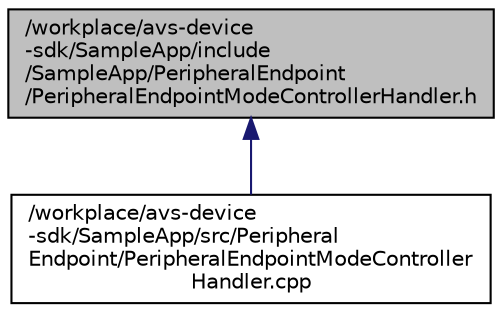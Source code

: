 digraph "/workplace/avs-device-sdk/SampleApp/include/SampleApp/PeripheralEndpoint/PeripheralEndpointModeControllerHandler.h"
{
  edge [fontname="Helvetica",fontsize="10",labelfontname="Helvetica",labelfontsize="10"];
  node [fontname="Helvetica",fontsize="10",shape=record];
  Node47 [label="/workplace/avs-device\l-sdk/SampleApp/include\l/SampleApp/PeripheralEndpoint\l/PeripheralEndpointModeControllerHandler.h",height=0.2,width=0.4,color="black", fillcolor="grey75", style="filled", fontcolor="black"];
  Node47 -> Node48 [dir="back",color="midnightblue",fontsize="10",style="solid",fontname="Helvetica"];
  Node48 [label="/workplace/avs-device\l-sdk/SampleApp/src/Peripheral\lEndpoint/PeripheralEndpointModeController\lHandler.cpp",height=0.2,width=0.4,color="black", fillcolor="white", style="filled",URL="$_peripheral_endpoint_mode_controller_handler_8cpp.html"];
}
